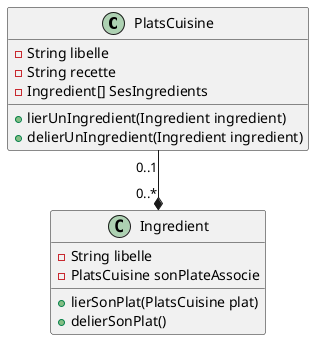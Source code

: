 @startuml

class PlatsCuisine{
    - String libelle
    - String recette
    - Ingredient[] SesIngredients
    
    + lierUnIngredient(Ingredient ingredient)
    + delierUnIngredient(Ingredient ingredient)
}

class Ingredient{
    - String libelle
    - PlatsCuisine sonPlateAssocie

    + lierSonPlat(PlatsCuisine plat)
    + delierSonPlat()
}



PlatsCuisine "0..1" --*  "0..*" Ingredient

' Object : equals()
' ArrayList : Object[] elementData
' ArrayList : size()

@enduml
